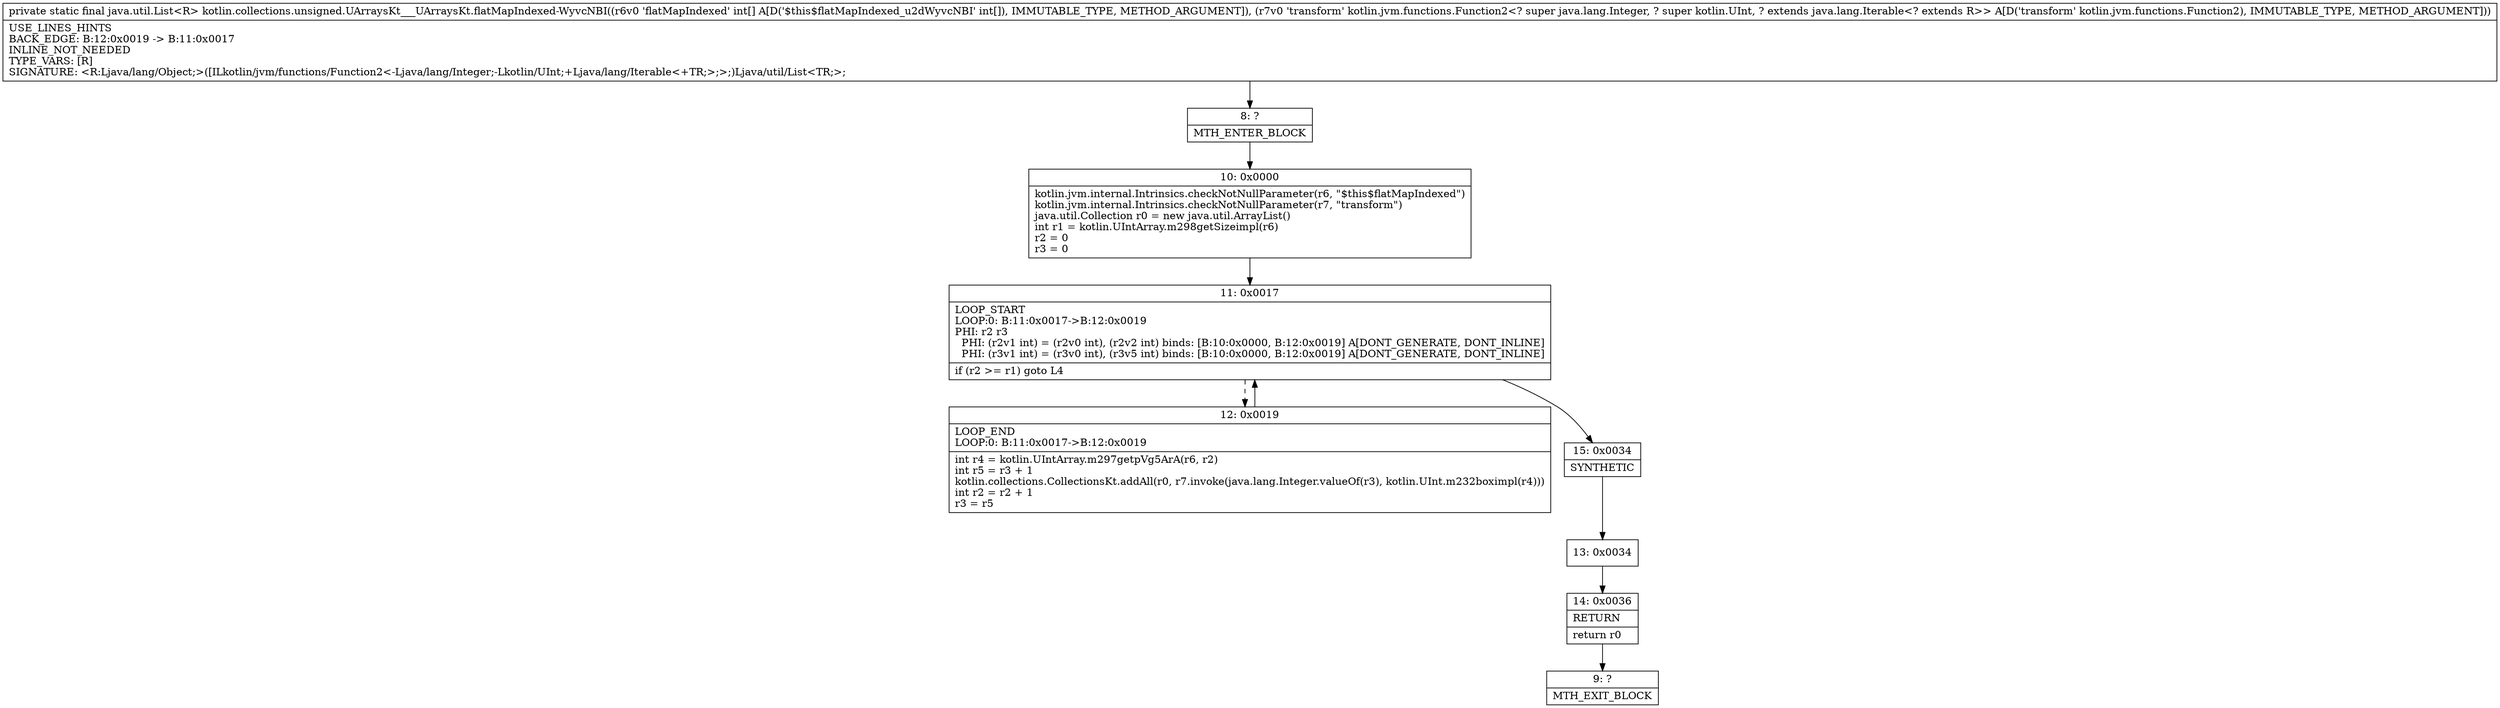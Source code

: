digraph "CFG forkotlin.collections.unsigned.UArraysKt___UArraysKt.flatMapIndexed\-WyvcNBI([ILkotlin\/jvm\/functions\/Function2;)Ljava\/util\/List;" {
Node_8 [shape=record,label="{8\:\ ?|MTH_ENTER_BLOCK\l}"];
Node_10 [shape=record,label="{10\:\ 0x0000|kotlin.jvm.internal.Intrinsics.checkNotNullParameter(r6, \"$this$flatMapIndexed\")\lkotlin.jvm.internal.Intrinsics.checkNotNullParameter(r7, \"transform\")\ljava.util.Collection r0 = new java.util.ArrayList()\lint r1 = kotlin.UIntArray.m298getSizeimpl(r6)\lr2 = 0\lr3 = 0\l}"];
Node_11 [shape=record,label="{11\:\ 0x0017|LOOP_START\lLOOP:0: B:11:0x0017\-\>B:12:0x0019\lPHI: r2 r3 \l  PHI: (r2v1 int) = (r2v0 int), (r2v2 int) binds: [B:10:0x0000, B:12:0x0019] A[DONT_GENERATE, DONT_INLINE]\l  PHI: (r3v1 int) = (r3v0 int), (r3v5 int) binds: [B:10:0x0000, B:12:0x0019] A[DONT_GENERATE, DONT_INLINE]\l|if (r2 \>= r1) goto L4\l}"];
Node_12 [shape=record,label="{12\:\ 0x0019|LOOP_END\lLOOP:0: B:11:0x0017\-\>B:12:0x0019\l|int r4 = kotlin.UIntArray.m297getpVg5ArA(r6, r2)\lint r5 = r3 + 1\lkotlin.collections.CollectionsKt.addAll(r0, r7.invoke(java.lang.Integer.valueOf(r3), kotlin.UInt.m232boximpl(r4)))\lint r2 = r2 + 1\lr3 = r5\l}"];
Node_15 [shape=record,label="{15\:\ 0x0034|SYNTHETIC\l}"];
Node_13 [shape=record,label="{13\:\ 0x0034}"];
Node_14 [shape=record,label="{14\:\ 0x0036|RETURN\l|return r0\l}"];
Node_9 [shape=record,label="{9\:\ ?|MTH_EXIT_BLOCK\l}"];
MethodNode[shape=record,label="{private static final java.util.List\<R\> kotlin.collections.unsigned.UArraysKt___UArraysKt.flatMapIndexed\-WyvcNBI((r6v0 'flatMapIndexed' int[] A[D('$this$flatMapIndexed_u2dWyvcNBI' int[]), IMMUTABLE_TYPE, METHOD_ARGUMENT]), (r7v0 'transform' kotlin.jvm.functions.Function2\<? super java.lang.Integer, ? super kotlin.UInt, ? extends java.lang.Iterable\<? extends R\>\> A[D('transform' kotlin.jvm.functions.Function2), IMMUTABLE_TYPE, METHOD_ARGUMENT]))  | USE_LINES_HINTS\lBACK_EDGE: B:12:0x0019 \-\> B:11:0x0017\lINLINE_NOT_NEEDED\lTYPE_VARS: [R]\lSIGNATURE: \<R:Ljava\/lang\/Object;\>([ILkotlin\/jvm\/functions\/Function2\<\-Ljava\/lang\/Integer;\-Lkotlin\/UInt;+Ljava\/lang\/Iterable\<+TR;\>;\>;)Ljava\/util\/List\<TR;\>;\l}"];
MethodNode -> Node_8;Node_8 -> Node_10;
Node_10 -> Node_11;
Node_11 -> Node_12[style=dashed];
Node_11 -> Node_15;
Node_12 -> Node_11;
Node_15 -> Node_13;
Node_13 -> Node_14;
Node_14 -> Node_9;
}

